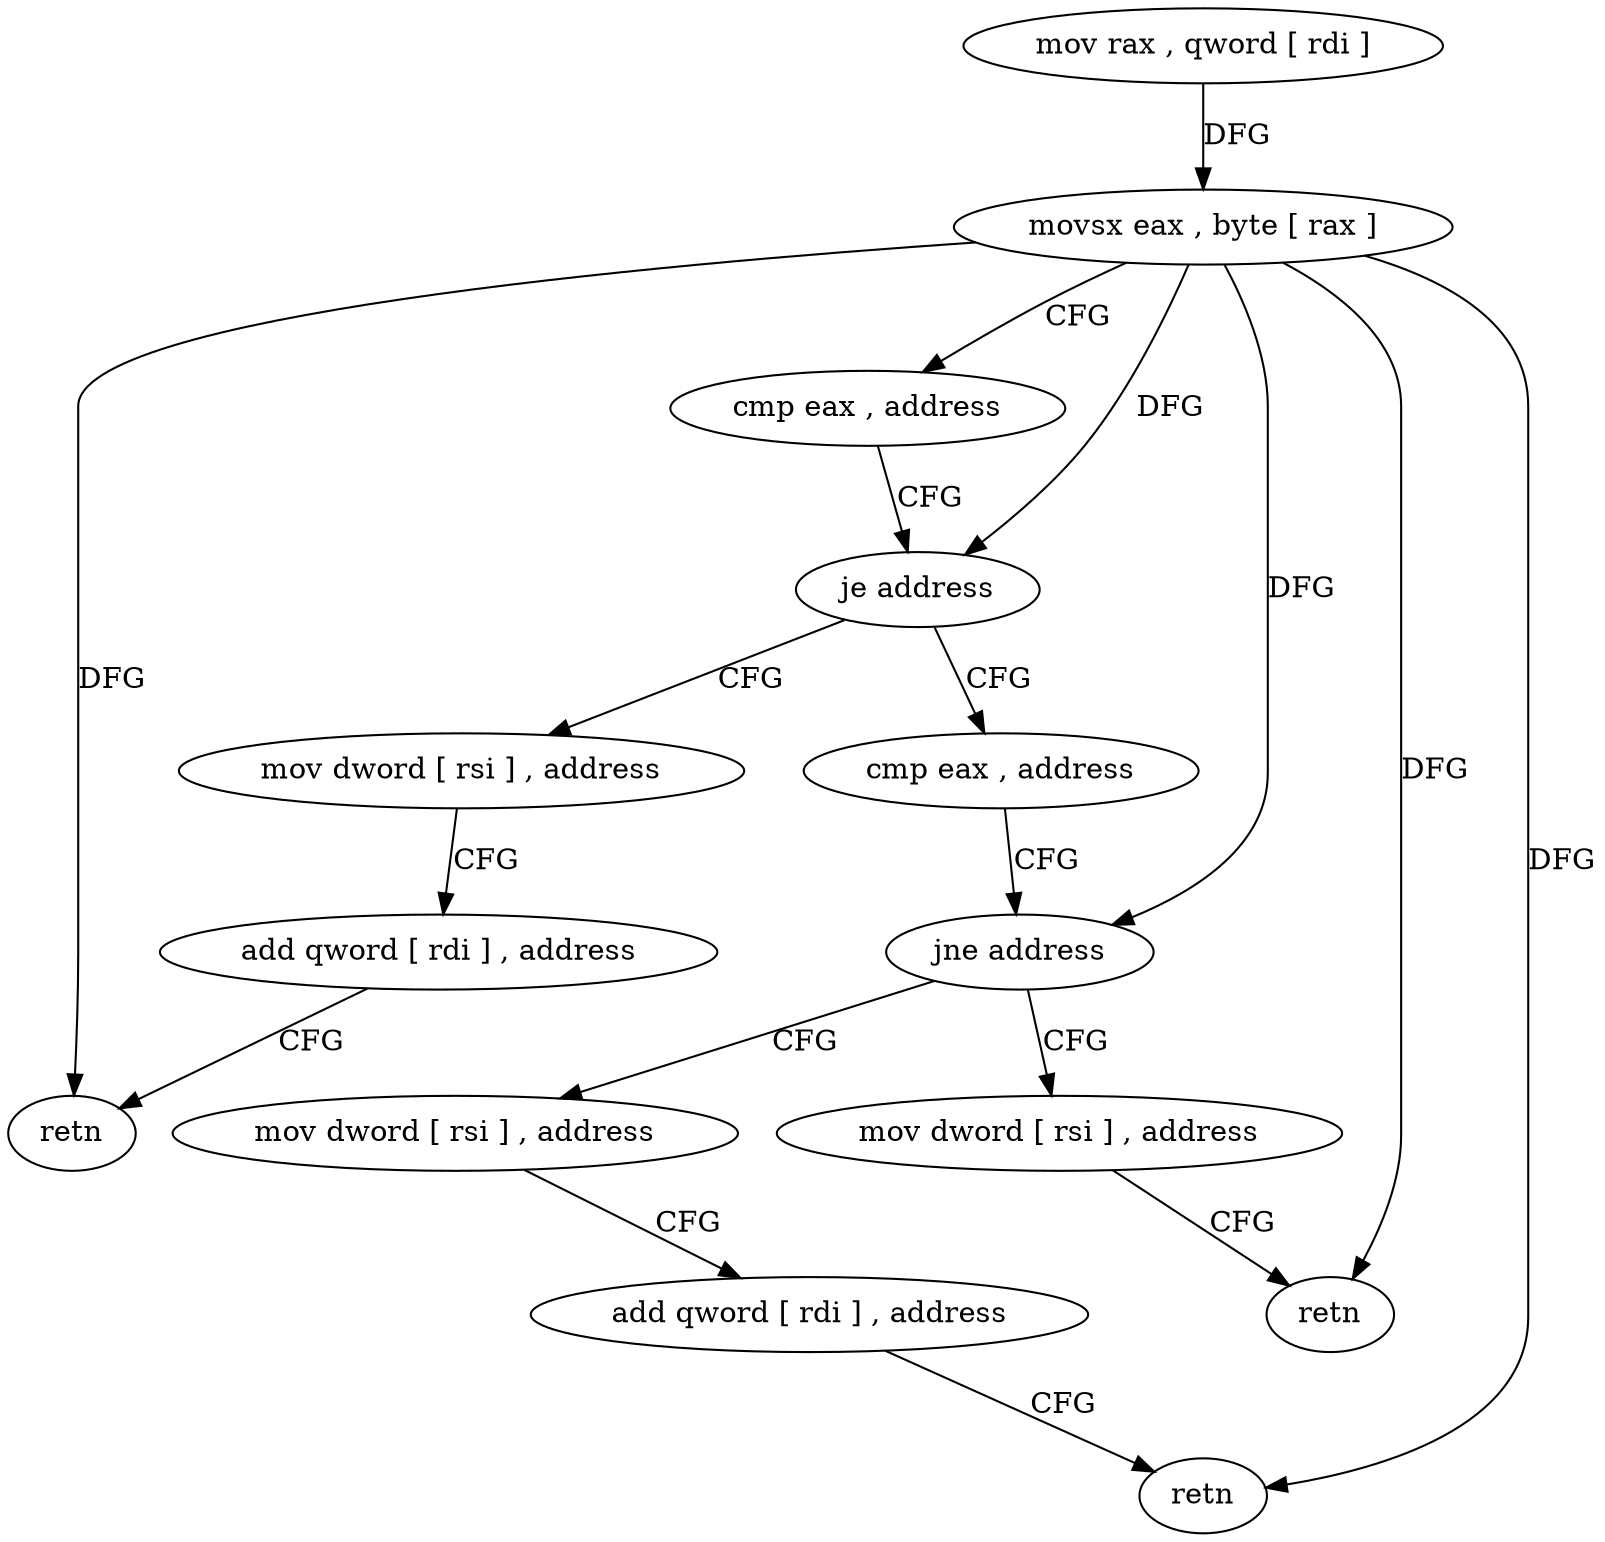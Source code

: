 digraph "func" {
"4246848" [label = "mov rax , qword [ rdi ]" ]
"4246851" [label = "movsx eax , byte [ rax ]" ]
"4246854" [label = "cmp eax , address" ]
"4246857" [label = "je address" ]
"4246875" [label = "mov dword [ rsi ] , address" ]
"4246859" [label = "cmp eax , address" ]
"4246881" [label = "add qword [ rdi ] , address" ]
"4246885" [label = "retn" ]
"4246862" [label = "jne address" ]
"4246886" [label = "mov dword [ rsi ] , address" ]
"4246864" [label = "mov dword [ rsi ] , address" ]
"4246892" [label = "retn" ]
"4246870" [label = "add qword [ rdi ] , address" ]
"4246874" [label = "retn" ]
"4246848" -> "4246851" [ label = "DFG" ]
"4246851" -> "4246854" [ label = "CFG" ]
"4246851" -> "4246857" [ label = "DFG" ]
"4246851" -> "4246885" [ label = "DFG" ]
"4246851" -> "4246862" [ label = "DFG" ]
"4246851" -> "4246892" [ label = "DFG" ]
"4246851" -> "4246874" [ label = "DFG" ]
"4246854" -> "4246857" [ label = "CFG" ]
"4246857" -> "4246875" [ label = "CFG" ]
"4246857" -> "4246859" [ label = "CFG" ]
"4246875" -> "4246881" [ label = "CFG" ]
"4246859" -> "4246862" [ label = "CFG" ]
"4246881" -> "4246885" [ label = "CFG" ]
"4246862" -> "4246886" [ label = "CFG" ]
"4246862" -> "4246864" [ label = "CFG" ]
"4246886" -> "4246892" [ label = "CFG" ]
"4246864" -> "4246870" [ label = "CFG" ]
"4246870" -> "4246874" [ label = "CFG" ]
}
